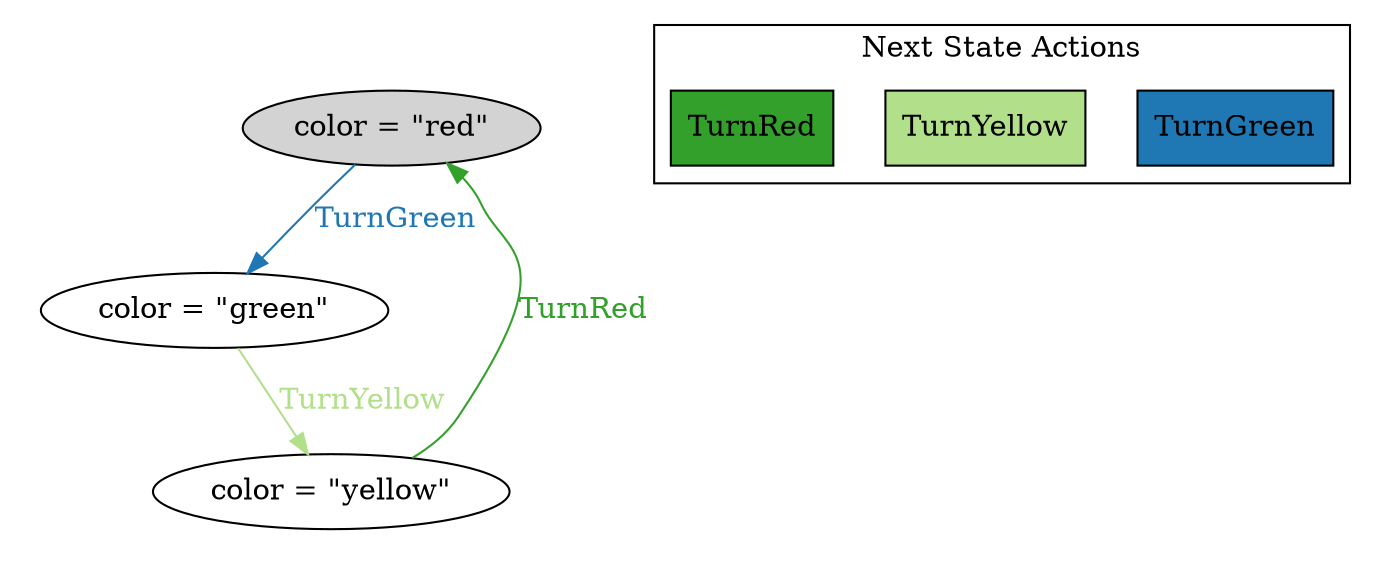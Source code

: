strict digraph DiskGraph {
edge [colorscheme="paired12"]
nodesep=0.35;
subgraph cluster_graph {
color="white";
-1030374140362733452 [label="color = \"red\"",style = filled]
-1030374140362733452 -> -377408619728082411 [label="TurnGreen",color="2",fontcolor="2"];
-377408619728082411 [label="color = \"green\""];
-377408619728082411 -> 5130592482916408301 [label="TurnYellow",color="3",fontcolor="3"];
5130592482916408301 [label="color = \"yellow\""];
5130592482916408301 -> -1030374140362733452 [label="TurnRed",color="4",fontcolor="4"];
{rank = same; -1030374140362733452;}
{rank = same; -377408619728082411;}
{rank = same; 5130592482916408301;}
}
subgraph cluster_legend {graph[style=bold];label = "Next State Actions" style="solid"
node [ labeljust="l",colorscheme="paired12",style=filled,shape=record ]
TurnGreen [label="TurnGreen",fillcolor=2]
TurnYellow [label="TurnYellow",fillcolor=3]
TurnRed [label="TurnRed",fillcolor=4]
}}
